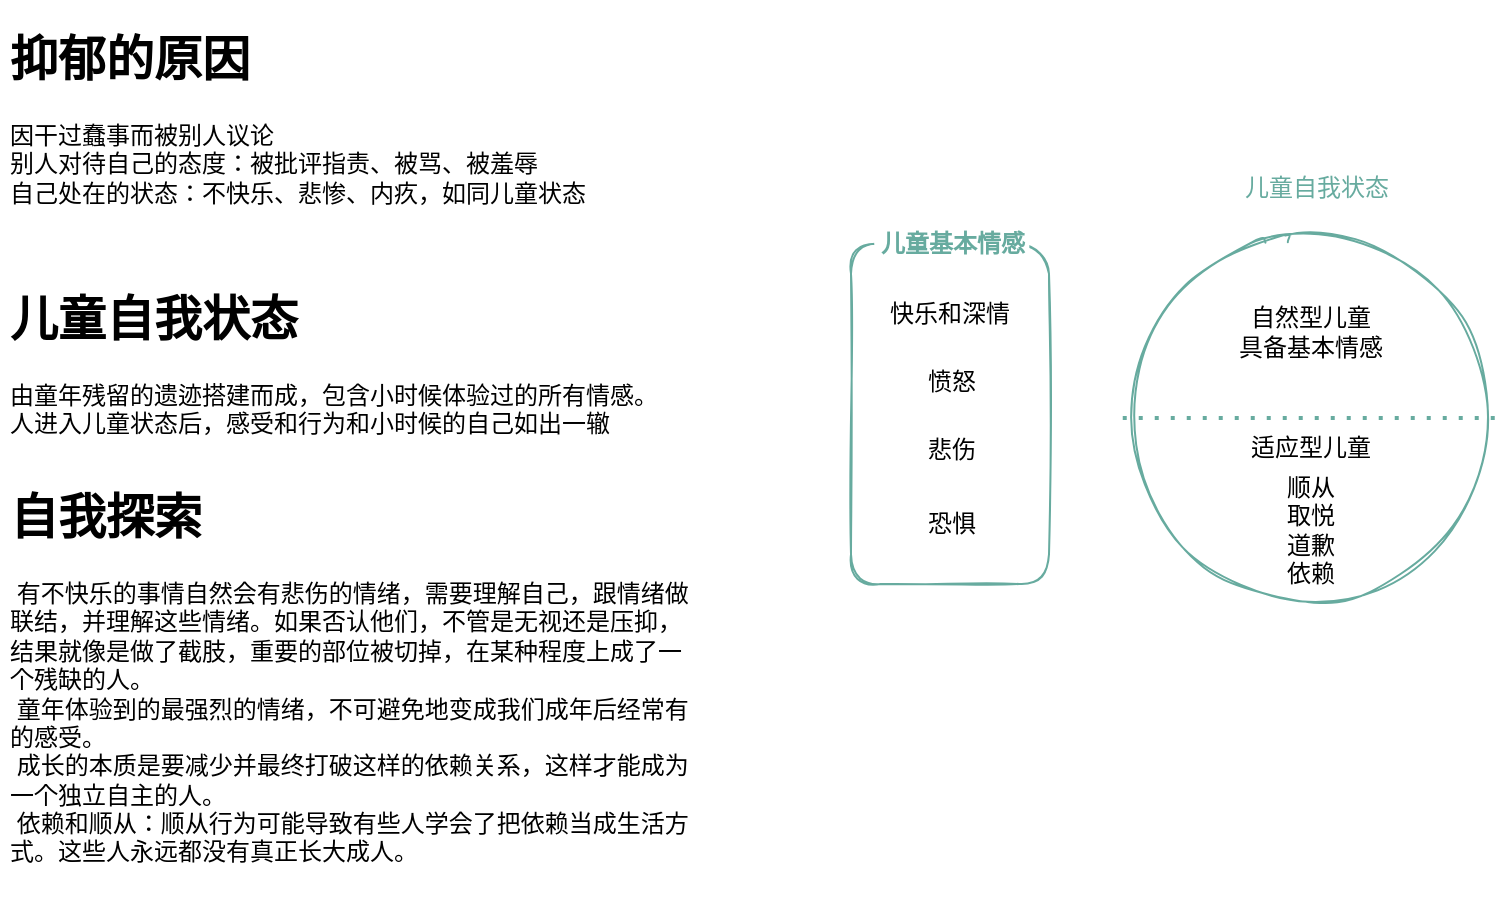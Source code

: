 <mxfile version="16.4.7" type="github">
  <diagram id="YAn2_cSFBUAaXqbegalO" name="Page-1">
    <mxGraphModel dx="1019" dy="660" grid="0" gridSize="10" guides="1" tooltips="1" connect="1" arrows="1" fold="1" page="1" pageScale="1" pageWidth="827" pageHeight="1169" math="0" shadow="0">
      <root>
        <mxCell id="0" />
        <mxCell id="1" parent="0" />
        <mxCell id="PdnqpYk0i5iZqw5W2xue-19" value="" style="ellipse;whiteSpace=wrap;html=1;shadow=0;sketch=1;fontColor=#000000;strokeColor=#67AB9F;fillColor=default;" vertex="1" parent="1">
          <mxGeometry x="600.37" y="171" width="187.25" height="186" as="geometry" />
        </mxCell>
        <mxCell id="PdnqpYk0i5iZqw5W2xue-2" value="&lt;h1&gt;抑郁的原因&lt;/h1&gt;&lt;div&gt;因干过蠢事而被别人议论&lt;/div&gt;&lt;div&gt;别人对待自己的态度：被批评指责、被骂、被羞辱&lt;/div&gt;&lt;div&gt;自己处在的状态：不快乐、悲惨、内疚，如同儿童状态&lt;/div&gt;&lt;p&gt;&lt;br&gt;&lt;/p&gt;" style="text;html=1;strokeColor=none;fillColor=none;spacing=5;spacingTop=-20;whiteSpace=wrap;overflow=hidden;rounded=0;" vertex="1" parent="1">
          <mxGeometry x="39" y="65" width="331" height="119" as="geometry" />
        </mxCell>
        <mxCell id="PdnqpYk0i5iZqw5W2xue-3" value="&lt;h1&gt;儿童自我状态&lt;/h1&gt;&lt;div&gt;由童年残留的遗迹搭建而成，包含小时候体验过的所有情感。&lt;/div&gt;&lt;div&gt;人进入儿童状态后，感受和行为和小时候的自己如出一辙&lt;/div&gt;" style="text;html=1;strokeColor=none;fillColor=none;spacing=5;spacingTop=-20;whiteSpace=wrap;overflow=hidden;rounded=0;" vertex="1" parent="1">
          <mxGeometry x="39" y="195" width="354" height="119" as="geometry" />
        </mxCell>
        <mxCell id="PdnqpYk0i5iZqw5W2xue-4" value="" style="rounded=1;whiteSpace=wrap;html=1;sketch=1;strokeColor=#67AB9F;" vertex="1" parent="1">
          <mxGeometry x="464.5" y="177" width="99" height="170" as="geometry" />
        </mxCell>
        <mxCell id="PdnqpYk0i5iZqw5W2xue-5" value="快乐和深情" style="text;html=1;strokeColor=none;fillColor=none;align=center;verticalAlign=middle;whiteSpace=wrap;rounded=0;sketch=1;" vertex="1" parent="1">
          <mxGeometry x="477" y="198" width="74" height="28" as="geometry" />
        </mxCell>
        <mxCell id="PdnqpYk0i5iZqw5W2xue-6" value="愤怒" style="text;html=1;strokeColor=none;fillColor=none;align=center;verticalAlign=middle;whiteSpace=wrap;rounded=0;sketch=1;" vertex="1" parent="1">
          <mxGeometry x="478" y="232" width="74" height="28" as="geometry" />
        </mxCell>
        <mxCell id="PdnqpYk0i5iZqw5W2xue-7" value="悲伤" style="text;html=1;strokeColor=none;fillColor=none;align=center;verticalAlign=middle;whiteSpace=wrap;rounded=0;sketch=1;" vertex="1" parent="1">
          <mxGeometry x="478" y="266" width="74" height="28" as="geometry" />
        </mxCell>
        <mxCell id="PdnqpYk0i5iZqw5W2xue-8" value="恐惧" style="text;html=1;strokeColor=none;fillColor=none;align=center;verticalAlign=middle;whiteSpace=wrap;rounded=0;sketch=1;" vertex="1" parent="1">
          <mxGeometry x="478" y="303" width="74" height="28" as="geometry" />
        </mxCell>
        <mxCell id="PdnqpYk0i5iZqw5W2xue-10" value="儿童基本情感" style="text;html=1;align=center;verticalAlign=middle;whiteSpace=wrap;rounded=0;sketch=1;fillColor=default;fontColor=#67AB9F;fontStyle=1" vertex="1" parent="1">
          <mxGeometry x="477" y="163" width="77" height="28" as="geometry" />
        </mxCell>
        <mxCell id="PdnqpYk0i5iZqw5W2xue-13" value="儿童自我状态" style="text;html=1;strokeColor=none;fillColor=default;align=center;verticalAlign=middle;whiteSpace=wrap;rounded=0;sketch=1;fontColor=#67AB9F;" vertex="1" parent="1">
          <mxGeometry x="658.5" y="135" width="77" height="28" as="geometry" />
        </mxCell>
        <mxCell id="PdnqpYk0i5iZqw5W2xue-14" value="自然型儿童&lt;br&gt;具备基本情感" style="text;html=1;strokeColor=none;fillColor=none;align=center;verticalAlign=middle;whiteSpace=wrap;rounded=0;shadow=0;sketch=1;fontColor=#000000;" vertex="1" parent="1">
          <mxGeometry x="652.5" y="206" width="83" height="30" as="geometry" />
        </mxCell>
        <mxCell id="PdnqpYk0i5iZqw5W2xue-15" value="适应型儿童" style="text;html=1;strokeColor=none;fillColor=none;align=center;verticalAlign=middle;whiteSpace=wrap;rounded=0;shadow=0;sketch=1;fontColor=#000000;" vertex="1" parent="1">
          <mxGeometry x="657.5" y="264" width="73" height="29" as="geometry" />
        </mxCell>
        <mxCell id="PdnqpYk0i5iZqw5W2xue-16" value="&lt;h1&gt;自我探索&lt;/h1&gt;&lt;div&gt;&lt;span style=&quot;white-space: pre&quot;&gt;	&lt;/span&gt;有不快乐的事情自然会有悲伤的情绪，需要理解自己，跟情绪做联结，并理解这些情绪。如果否认他们，不管是无视还是压抑，结果就像是做了截肢，重要的部位被切掉，在某种程度上成了一个残缺的人。&lt;/div&gt;&lt;div&gt;&lt;span style=&quot;white-space: pre&quot;&gt;	&lt;/span&gt;童年体验到的最强烈的情绪，不可避免地变成我们成年后经常有的感受。&lt;/div&gt;&lt;div&gt;&lt;span style=&quot;white-space: pre&quot;&gt;	&lt;/span&gt;成长的本质是要减少并最终打破这样的依赖关系，这样才能成为一个独立自主的人。&lt;br&gt;&lt;/div&gt;&lt;div&gt;&lt;span style=&quot;white-space: pre&quot;&gt;	&lt;/span&gt;依赖和顺从：顺从行为可能导致有些人学会了把依赖当成生活方式。这些人永远都没有真正长大成人。&lt;br&gt;&lt;/div&gt;" style="text;html=1;strokeColor=none;fillColor=none;spacing=5;spacingTop=-20;whiteSpace=wrap;overflow=hidden;rounded=0;" vertex="1" parent="1">
          <mxGeometry x="39" y="294" width="354" height="209" as="geometry" />
        </mxCell>
        <mxCell id="PdnqpYk0i5iZqw5W2xue-17" value="顺从&lt;br&gt;取悦&lt;br&gt;道歉&lt;br&gt;依赖" style="text;html=1;strokeColor=none;fillColor=none;align=center;verticalAlign=middle;whiteSpace=wrap;rounded=0;shadow=0;sketch=1;fontColor=#000000;" vertex="1" parent="1">
          <mxGeometry x="641.74" y="287" width="104.5" height="66" as="geometry" />
        </mxCell>
        <mxCell id="PdnqpYk0i5iZqw5W2xue-21" value="" style="endArrow=none;dashed=1;html=1;dashPattern=1 3;strokeWidth=2;rounded=0;fontColor=#000000;entryX=1;entryY=0.5;entryDx=0;entryDy=0;exitX=0;exitY=0.5;exitDx=0;exitDy=0;strokeColor=#67AB9F;" edge="1" parent="1" source="PdnqpYk0i5iZqw5W2xue-19" target="PdnqpYk0i5iZqw5W2xue-19">
          <mxGeometry width="50" height="50" relative="1" as="geometry">
            <mxPoint x="526" y="318" as="sourcePoint" />
            <mxPoint x="576" y="268" as="targetPoint" />
          </mxGeometry>
        </mxCell>
      </root>
    </mxGraphModel>
  </diagram>
</mxfile>

